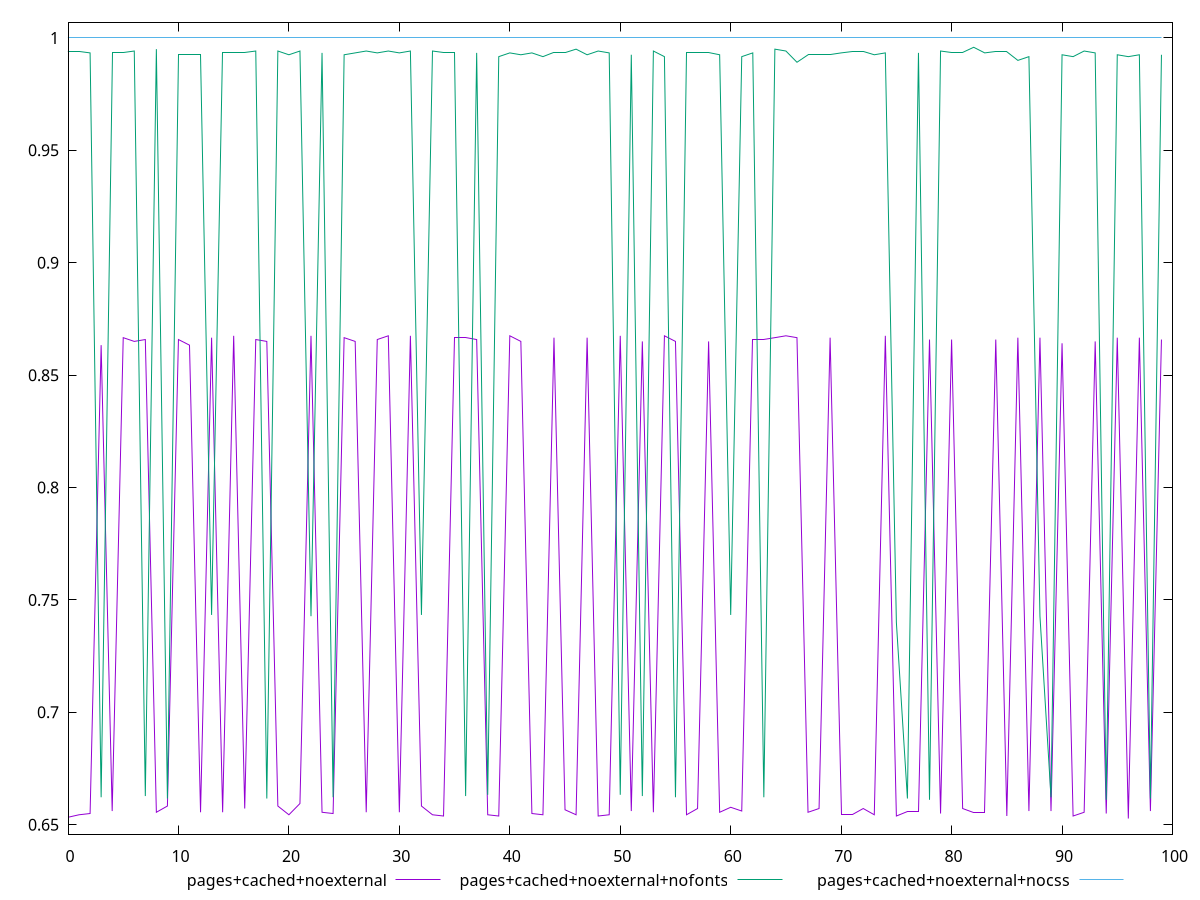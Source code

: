$_pagesCachedNoexternal <<EOF
0.6533333333333333
0.6544444444444444
0.655
0.8633333333333333
0.6561111111111111
0.8666666666666667
0.865
0.8658333333333333
0.6555555555555556
0.6583333333333333
0.8658333333333333
0.8633333333333333
0.6555555555555556
0.8666666666666667
0.6555555555555556
0.8674999999999999
0.6572222222222223
0.8658333333333333
0.865
0.6583333333333333
0.6544444444444444
0.6594444444444445
0.8674999999999999
0.6555555555555556
0.655
0.8666666666666667
0.865
0.6555555555555556
0.8658333333333333
0.8674999999999999
0.6555555555555556
0.8674999999999999
0.6583333333333333
0.6544444444444444
0.6538888888888889
0.8666666666666667
0.8666666666666667
0.8658333333333333
0.6544444444444444
0.6538888888888889
0.8674999999999999
0.865
0.655
0.6544444444444444
0.8666666666666667
0.6566666666666666
0.6544444444444444
0.8666666666666667
0.6538888888888889
0.6544444444444444
0.8674999999999999
0.6561111111111111
0.865
0.6555555555555556
0.8674999999999999
0.865
0.6544444444444444
0.6572222222222223
0.865
0.6555555555555556
0.6577777777777778
0.6561111111111111
0.8658333333333333
0.8658333333333333
0.8666666666666667
0.8674999999999999
0.8666666666666667
0.6555555555555556
0.6572222222222223
0.8666666666666667
0.6544444444444444
0.6544444444444444
0.6572222222222223
0.6544444444444444
0.8674999999999999
0.6538888888888889
0.6561111111111111
0.6561111111111111
0.8658333333333333
0.655
0.8658333333333333
0.6572222222222223
0.6555555555555556
0.6555555555555556
0.8658333333333333
0.6538888888888889
0.8666666666666667
0.6561111111111111
0.8666666666666667
0.6561111111111111
0.8641666666666666
0.6538888888888889
0.6555555555555556
0.865
0.655
0.8666666666666667
0.6527777777777778
0.8666666666666667
0.6561111111111111
0.8658333333333333
EOF
$_pagesCachedNoexternalNofonts <<EOF
0.9941666666666666
0.9941666666666666
0.9933333333333333
0.6622222222222223
0.9933333333333333
0.9933333333333333
0.9941666666666666
0.6627777777777778
0.995
0.6616666666666666
0.9925
0.9925
0.9925
0.7433333333333333
0.9933333333333333
0.9933333333333333
0.9933333333333333
0.9941666666666666
0.6616666666666666
0.9941666666666666
0.9925
0.9941666666666666
0.7427777777777778
0.9933333333333333
0.6622222222222223
0.9925
0.9933333333333333
0.9941666666666666
0.9933333333333333
0.9941666666666666
0.9933333333333333
0.9941666666666666
0.7433333333333333
0.9941666666666666
0.9933333333333333
0.9933333333333333
0.6627777777777778
0.9933333333333333
0.6633333333333333
0.9916666666666667
0.9933333333333333
0.9925
0.9933333333333333
0.9916666666666667
0.9933333333333333
0.9933333333333333
0.995
0.9925
0.9941666666666666
0.9933333333333333
0.6633333333333333
0.9925
0.6627777777777778
0.9941666666666666
0.9916666666666667
0.6622222222222223
0.9933333333333333
0.9933333333333333
0.9933333333333333
0.9925
0.7433333333333333
0.9916666666666667
0.9933333333333333
0.6622222222222223
0.995
0.9941666666666666
0.9891666666666666
0.9925
0.9925
0.9925
0.9933333333333333
0.9941666666666666
0.9941666666666666
0.9925
0.9933333333333333
0.74
0.6616666666666666
0.9933333333333333
0.6611111111111111
0.9941666666666666
0.9933333333333333
0.9933333333333333
0.9958333333333333
0.9933333333333333
0.9941666666666666
0.9941666666666666
0.99
0.9916666666666667
0.7427777777777778
0.6622222222222223
0.9925
0.9916666666666667
0.9941666666666666
0.9933333333333333
0.6611111111111111
0.9925
0.9916666666666667
0.9925
0.6616666666666666
0.9925
EOF
$_pagesCachedNoexternalNocss <<EOF
1
1
1
1
1
1
1
1
1
1
1
1
1
1
1
1
1
1
1
1
1
1
1
1
1
1
1
1
1
1
1
1
1
1
1
1
1
1
1
1
1
1
1
1
1
1
1
1
1
1
1
1
1
1
1
1
1
1
1
1
1
1
1
1
1
1
1
1
1
1
1
1
1
1
1
1
1
1
1
1
1
1
1
1
1
1
1
1
1
1
1
1
1
1
1
1
1
1
1
1
EOF
set key outside below
set terminal pngcairo
set output "report_00005_2020-11-02T22-26-11.212Z/render-blocking-resources/render-blocking-resources_pages+cached+noexternal_pages+cached+noexternal+nofonts_pages+cached+noexternal+nocss.png"
set yrange [0.6458333333333334:1.0069444444444444]
plot $_pagesCachedNoexternal title "pages+cached+noexternal" with line ,$_pagesCachedNoexternalNofonts title "pages+cached+noexternal+nofonts" with line ,$_pagesCachedNoexternalNocss title "pages+cached+noexternal+nocss" with line ,